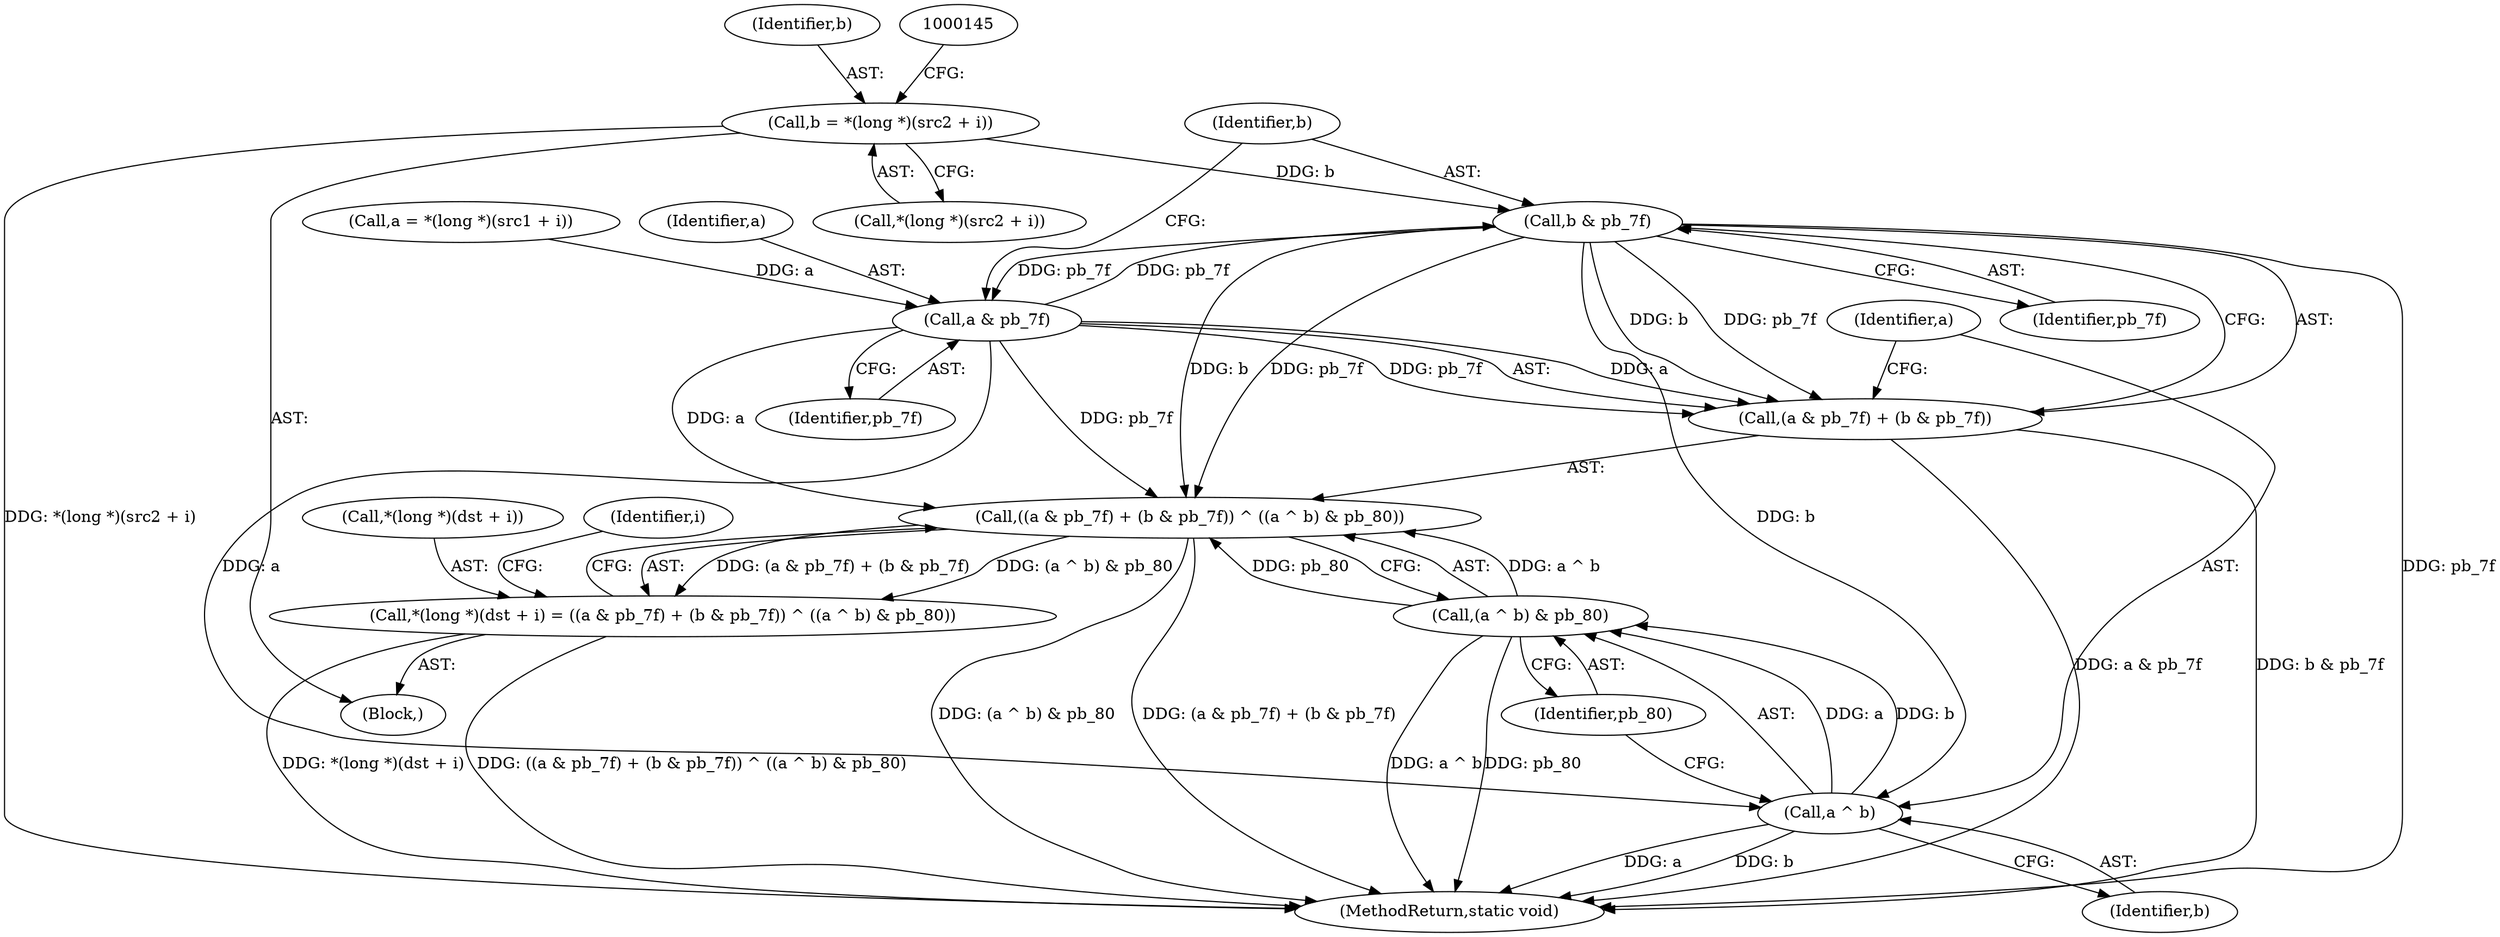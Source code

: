 digraph "0_FFmpeg_86736f59d6a527d8bc807d09b93f971c0fe0bb07@integer" {
"1000134" [label="(Call,b = *(long *)(src2 + i))"];
"1000154" [label="(Call,b & pb_7f)"];
"1000149" [label="(Call,((a & pb_7f) + (b & pb_7f)) ^ ((a ^ b) & pb_80))"];
"1000142" [label="(Call,*(long *)(dst + i) = ((a & pb_7f) + (b & pb_7f)) ^ ((a ^ b) & pb_80))"];
"1000151" [label="(Call,a & pb_7f)"];
"1000150" [label="(Call,(a & pb_7f) + (b & pb_7f))"];
"1000158" [label="(Call,a ^ b)"];
"1000157" [label="(Call,(a ^ b) & pb_80)"];
"1000143" [label="(Call,*(long *)(dst + i))"];
"1000161" [label="(Identifier,pb_80)"];
"1000156" [label="(Identifier,pb_7f)"];
"1000150" [label="(Call,(a & pb_7f) + (b & pb_7f))"];
"1000134" [label="(Call,b = *(long *)(src2 + i))"];
"1000123" [label="(Block,)"];
"1000155" [label="(Identifier,b)"];
"1000152" [label="(Identifier,a)"];
"1000125" [label="(Call,a = *(long *)(src1 + i))"];
"1000159" [label="(Identifier,a)"];
"1000142" [label="(Call,*(long *)(dst + i) = ((a & pb_7f) + (b & pb_7f)) ^ ((a ^ b) & pb_80))"];
"1000120" [label="(Identifier,i)"];
"1000157" [label="(Call,(a ^ b) & pb_80)"];
"1000135" [label="(Identifier,b)"];
"1000158" [label="(Call,a ^ b)"];
"1000149" [label="(Call,((a & pb_7f) + (b & pb_7f)) ^ ((a ^ b) & pb_80))"];
"1000153" [label="(Identifier,pb_7f)"];
"1000154" [label="(Call,b & pb_7f)"];
"1000160" [label="(Identifier,b)"];
"1000179" [label="(MethodReturn,static void)"];
"1000151" [label="(Call,a & pb_7f)"];
"1000136" [label="(Call,*(long *)(src2 + i))"];
"1000134" -> "1000123"  [label="AST: "];
"1000134" -> "1000136"  [label="CFG: "];
"1000135" -> "1000134"  [label="AST: "];
"1000136" -> "1000134"  [label="AST: "];
"1000145" -> "1000134"  [label="CFG: "];
"1000134" -> "1000179"  [label="DDG: *(long *)(src2 + i)"];
"1000134" -> "1000154"  [label="DDG: b"];
"1000154" -> "1000150"  [label="AST: "];
"1000154" -> "1000156"  [label="CFG: "];
"1000155" -> "1000154"  [label="AST: "];
"1000156" -> "1000154"  [label="AST: "];
"1000150" -> "1000154"  [label="CFG: "];
"1000154" -> "1000179"  [label="DDG: pb_7f"];
"1000154" -> "1000149"  [label="DDG: b"];
"1000154" -> "1000149"  [label="DDG: pb_7f"];
"1000154" -> "1000151"  [label="DDG: pb_7f"];
"1000154" -> "1000150"  [label="DDG: b"];
"1000154" -> "1000150"  [label="DDG: pb_7f"];
"1000151" -> "1000154"  [label="DDG: pb_7f"];
"1000154" -> "1000158"  [label="DDG: b"];
"1000149" -> "1000142"  [label="AST: "];
"1000149" -> "1000157"  [label="CFG: "];
"1000150" -> "1000149"  [label="AST: "];
"1000157" -> "1000149"  [label="AST: "];
"1000142" -> "1000149"  [label="CFG: "];
"1000149" -> "1000179"  [label="DDG: (a ^ b) & pb_80"];
"1000149" -> "1000179"  [label="DDG: (a & pb_7f) + (b & pb_7f)"];
"1000149" -> "1000142"  [label="DDG: (a & pb_7f) + (b & pb_7f)"];
"1000149" -> "1000142"  [label="DDG: (a ^ b) & pb_80"];
"1000151" -> "1000149"  [label="DDG: a"];
"1000151" -> "1000149"  [label="DDG: pb_7f"];
"1000157" -> "1000149"  [label="DDG: a ^ b"];
"1000157" -> "1000149"  [label="DDG: pb_80"];
"1000142" -> "1000123"  [label="AST: "];
"1000143" -> "1000142"  [label="AST: "];
"1000120" -> "1000142"  [label="CFG: "];
"1000142" -> "1000179"  [label="DDG: ((a & pb_7f) + (b & pb_7f)) ^ ((a ^ b) & pb_80)"];
"1000142" -> "1000179"  [label="DDG: *(long *)(dst + i)"];
"1000151" -> "1000150"  [label="AST: "];
"1000151" -> "1000153"  [label="CFG: "];
"1000152" -> "1000151"  [label="AST: "];
"1000153" -> "1000151"  [label="AST: "];
"1000155" -> "1000151"  [label="CFG: "];
"1000151" -> "1000150"  [label="DDG: a"];
"1000151" -> "1000150"  [label="DDG: pb_7f"];
"1000125" -> "1000151"  [label="DDG: a"];
"1000151" -> "1000158"  [label="DDG: a"];
"1000159" -> "1000150"  [label="CFG: "];
"1000150" -> "1000179"  [label="DDG: a & pb_7f"];
"1000150" -> "1000179"  [label="DDG: b & pb_7f"];
"1000158" -> "1000157"  [label="AST: "];
"1000158" -> "1000160"  [label="CFG: "];
"1000159" -> "1000158"  [label="AST: "];
"1000160" -> "1000158"  [label="AST: "];
"1000161" -> "1000158"  [label="CFG: "];
"1000158" -> "1000179"  [label="DDG: b"];
"1000158" -> "1000179"  [label="DDG: a"];
"1000158" -> "1000157"  [label="DDG: a"];
"1000158" -> "1000157"  [label="DDG: b"];
"1000157" -> "1000161"  [label="CFG: "];
"1000161" -> "1000157"  [label="AST: "];
"1000157" -> "1000179"  [label="DDG: a ^ b"];
"1000157" -> "1000179"  [label="DDG: pb_80"];
}
